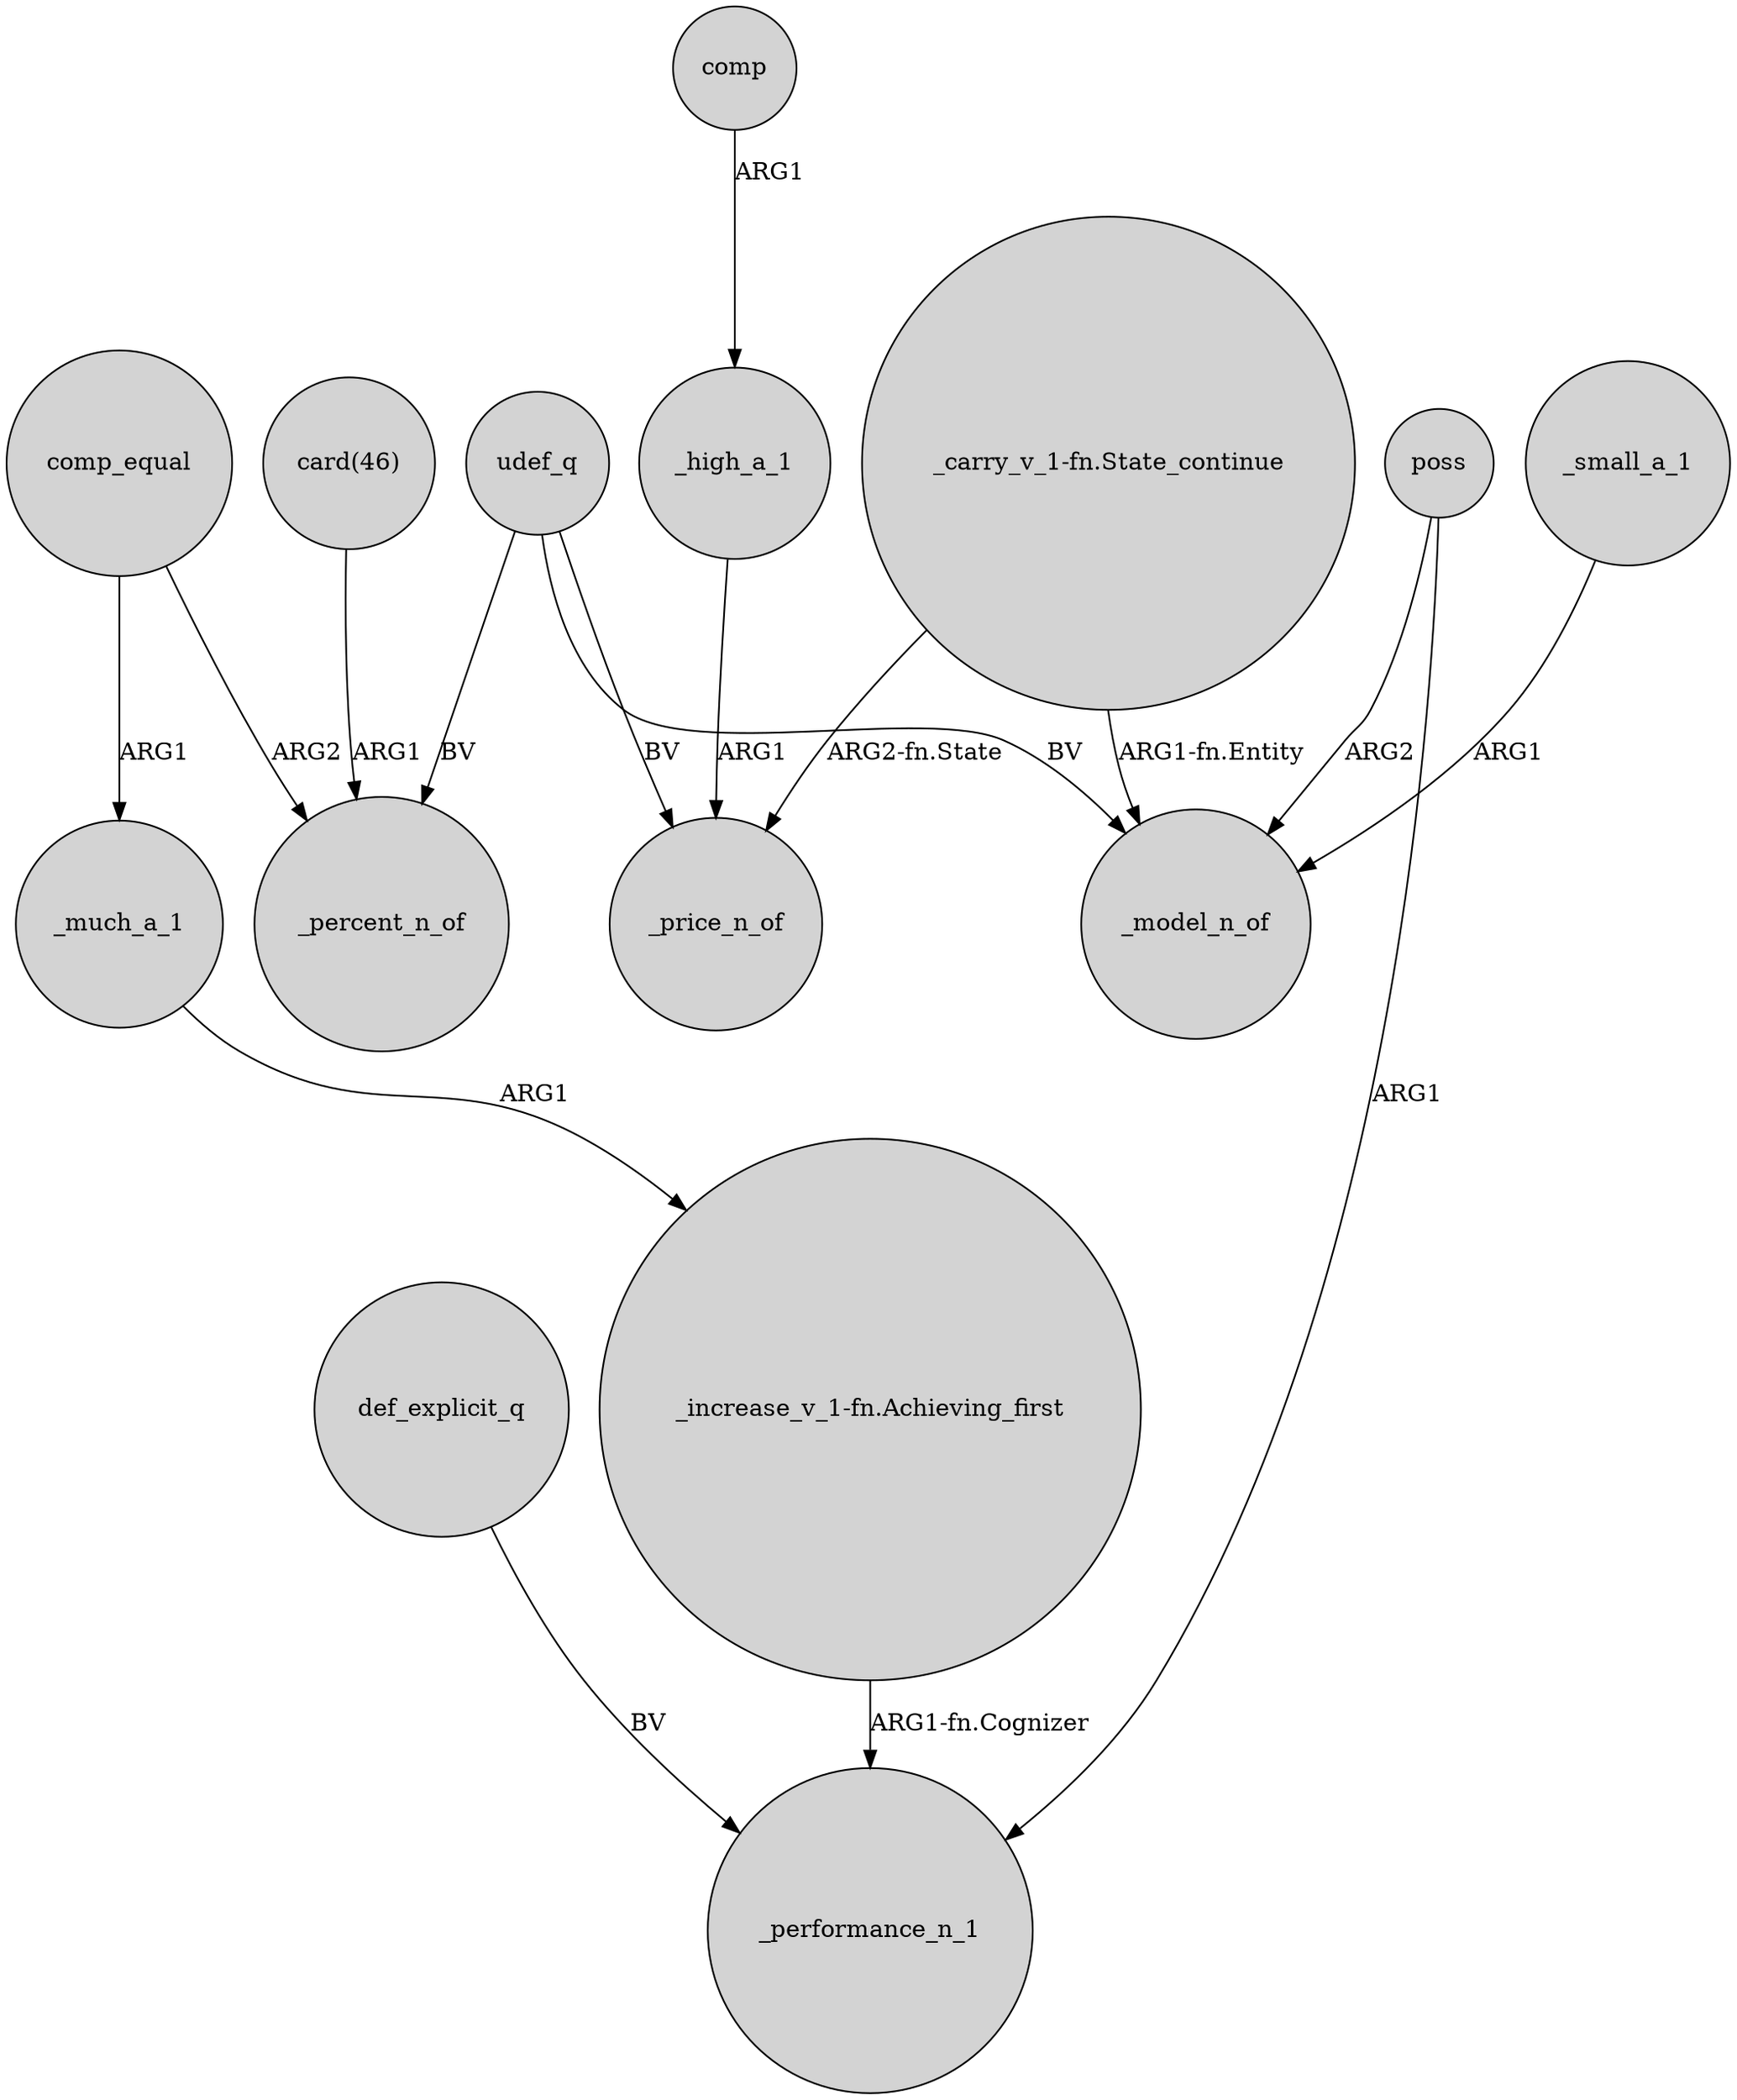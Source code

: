 digraph {
	node [shape=circle style=filled]
	udef_q -> _percent_n_of [label=BV]
	comp_equal -> _percent_n_of [label=ARG2]
	"_carry_v_1-fn.State_continue" -> _price_n_of [label="ARG2-fn.State"]
	comp -> _high_a_1 [label=ARG1]
	def_explicit_q -> _performance_n_1 [label=BV]
	"_carry_v_1-fn.State_continue" -> _model_n_of [label="ARG1-fn.Entity"]
	_small_a_1 -> _model_n_of [label=ARG1]
	"card(46)" -> _percent_n_of [label=ARG1]
	_high_a_1 -> _price_n_of [label=ARG1]
	poss -> _performance_n_1 [label=ARG1]
	_much_a_1 -> "_increase_v_1-fn.Achieving_first" [label=ARG1]
	poss -> _model_n_of [label=ARG2]
	"_increase_v_1-fn.Achieving_first" -> _performance_n_1 [label="ARG1-fn.Cognizer"]
	udef_q -> _price_n_of [label=BV]
	comp_equal -> _much_a_1 [label=ARG1]
	udef_q -> _model_n_of [label=BV]
}

